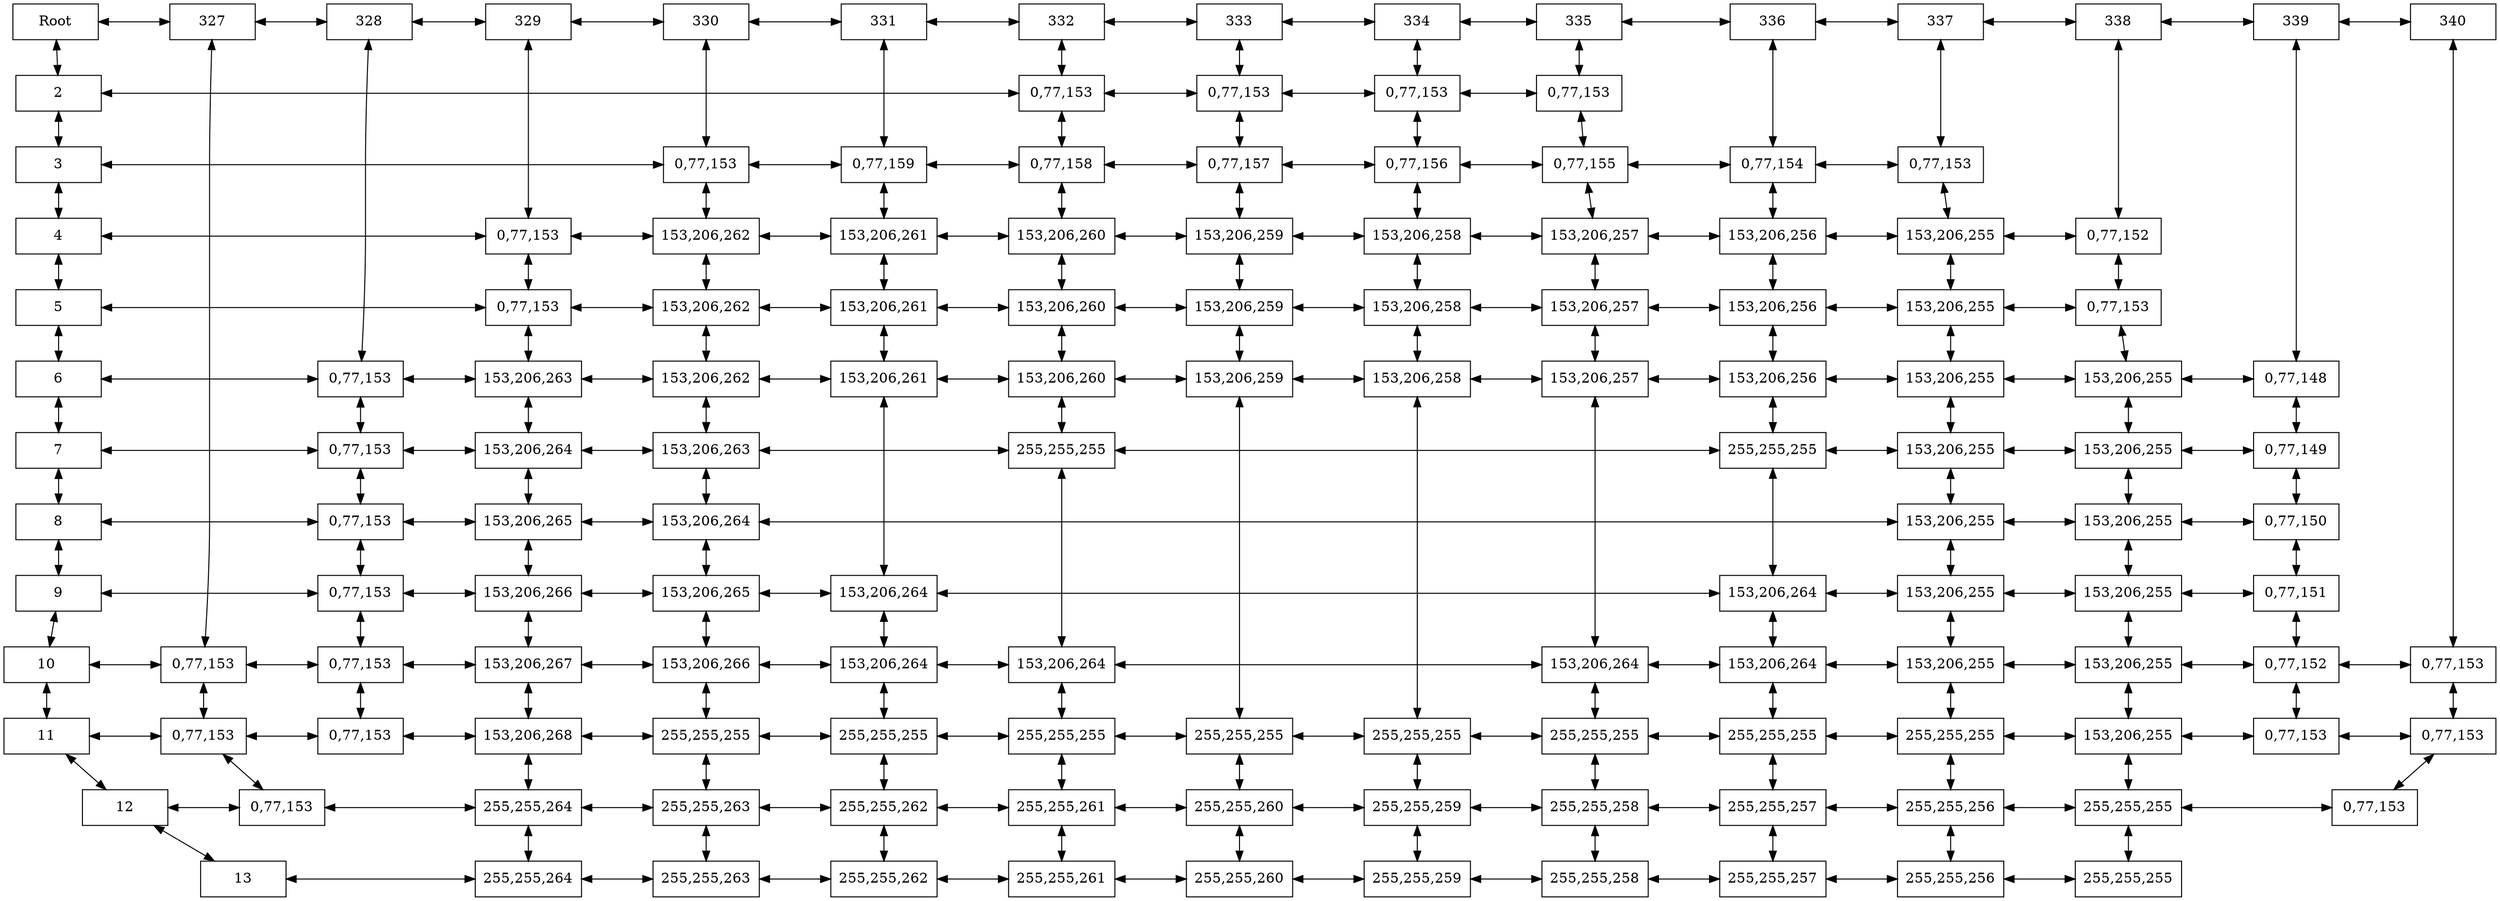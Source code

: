 digraph {
node [shape = rectangle, height=0.5, width=1.2];
graph [nodesep = 1];
rankdir=TB;
"-1--1"[label="Root"];
"-1-2"[label="2"];
"-1-3"[label="3"];
"-1-4"[label="4"];
"-1-5"[label="5"];
"-1-6"[label="6"];
"-1-7"[label="7"];
"-1-8"[label="8"];
"-1-9"[label="9"];
"-1-10"[label="10"];
"-1-11"[label="11"];
"-1-12"[label="12"];
"-1-13"[label="13"];
"327--1"[label="327"];
"327-10"[label="0,77,153"];
"327-11"[label="0,77,153"];
"327-12"[label="0,77,153"];
"328--1"[label="328"];
"328-6"[label="0,77,153"];
"328-7"[label="0,77,153"];
"328-8"[label="0,77,153"];
"328-9"[label="0,77,153"];
"328-10"[label="0,77,153"];
"328-11"[label="0,77,153"];
"329--1"[label="329"];
"329-4"[label="0,77,153"];
"329-5"[label="0,77,153"];
"329-6"[label="153,206,263"];
"329-7"[label="153,206,264"];
"329-8"[label="153,206,265"];
"329-9"[label="153,206,266"];
"329-10"[label="153,206,267"];
"329-11"[label="153,206,268"];
"329-12"[label="255,255,264"];
"329-13"[label="255,255,264"];
"330--1"[label="330"];
"330-3"[label="0,77,153"];
"330-4"[label="153,206,262"];
"330-5"[label="153,206,262"];
"330-6"[label="153,206,262"];
"330-7"[label="153,206,263"];
"330-8"[label="153,206,264"];
"330-9"[label="153,206,265"];
"330-10"[label="153,206,266"];
"330-11"[label="255,255,255"];
"330-12"[label="255,255,263"];
"330-13"[label="255,255,263"];
"331--1"[label="331"];
"331-3"[label="0,77,159"];
"331-4"[label="153,206,261"];
"331-5"[label="153,206,261"];
"331-6"[label="153,206,261"];
"331-9"[label="153,206,264"];
"331-10"[label="153,206,264"];
"331-11"[label="255,255,255"];
"331-12"[label="255,255,262"];
"331-13"[label="255,255,262"];
"332--1"[label="332"];
"332-2"[label="0,77,153"];
"332-3"[label="0,77,158"];
"332-4"[label="153,206,260"];
"332-5"[label="153,206,260"];
"332-6"[label="153,206,260"];
"332-7"[label="255,255,255"];
"332-10"[label="153,206,264"];
"332-11"[label="255,255,255"];
"332-12"[label="255,255,261"];
"332-13"[label="255,255,261"];
"333--1"[label="333"];
"333-2"[label="0,77,153"];
"333-3"[label="0,77,157"];
"333-4"[label="153,206,259"];
"333-5"[label="153,206,259"];
"333-6"[label="153,206,259"];
"333-11"[label="255,255,255"];
"333-12"[label="255,255,260"];
"333-13"[label="255,255,260"];
"334--1"[label="334"];
"334-2"[label="0,77,153"];
"334-3"[label="0,77,156"];
"334-4"[label="153,206,258"];
"334-5"[label="153,206,258"];
"334-6"[label="153,206,258"];
"334-11"[label="255,255,255"];
"334-12"[label="255,255,259"];
"334-13"[label="255,255,259"];
"335--1"[label="335"];
"335-2"[label="0,77,153"];
"335-3"[label="0,77,155"];
"335-4"[label="153,206,257"];
"335-5"[label="153,206,257"];
"335-6"[label="153,206,257"];
"335-10"[label="153,206,264"];
"335-11"[label="255,255,255"];
"335-12"[label="255,255,258"];
"335-13"[label="255,255,258"];
"336--1"[label="336"];
"336-3"[label="0,77,154"];
"336-4"[label="153,206,256"];
"336-5"[label="153,206,256"];
"336-6"[label="153,206,256"];
"336-7"[label="255,255,255"];
"336-9"[label="153,206,264"];
"336-10"[label="153,206,264"];
"336-11"[label="255,255,255"];
"336-12"[label="255,255,257"];
"336-13"[label="255,255,257"];
"337--1"[label="337"];
"337-3"[label="0,77,153"];
"337-4"[label="153,206,255"];
"337-5"[label="153,206,255"];
"337-6"[label="153,206,255"];
"337-7"[label="153,206,255"];
"337-8"[label="153,206,255"];
"337-9"[label="153,206,255"];
"337-10"[label="153,206,255"];
"337-11"[label="255,255,255"];
"337-12"[label="255,255,256"];
"337-13"[label="255,255,256"];
"338--1"[label="338"];
"338-4"[label="0,77,152"];
"338-5"[label="0,77,153"];
"338-6"[label="153,206,255"];
"338-7"[label="153,206,255"];
"338-8"[label="153,206,255"];
"338-9"[label="153,206,255"];
"338-10"[label="153,206,255"];
"338-11"[label="153,206,255"];
"338-12"[label="255,255,255"];
"338-13"[label="255,255,255"];
"339--1"[label="339"];
"339-6"[label="0,77,148"];
"339-7"[label="0,77,149"];
"339-8"[label="0,77,150"];
"339-9"[label="0,77,151"];
"339-10"[label="0,77,152"];
"339-11"[label="0,77,153"];
"340--1"[label="340"];
"340-10"[label="0,77,153"];
"340-11"[label="0,77,153"];
"340-12"[label="0,77,153"];
"-1--1"->"327--1"[dir=both];
"-1--1"->"-1-2"[dir=both];
"-1-2"->"332-2"[dir=both];
"-1-2"->"-1-3"[dir=both];
"-1-3"->"330-3"[dir=both];
"-1-3"->"-1-4"[dir=both];
"-1-4"->"329-4"[dir=both];
"-1-4"->"-1-5"[dir=both];
"-1-5"->"329-5"[dir=both];
"-1-5"->"-1-6"[dir=both];
"-1-6"->"328-6"[dir=both];
"-1-6"->"-1-7"[dir=both];
"-1-7"->"328-7"[dir=both];
"-1-7"->"-1-8"[dir=both];
"-1-8"->"328-8"[dir=both];
"-1-8"->"-1-9"[dir=both];
"-1-9"->"328-9"[dir=both];
"-1-9"->"-1-10"[dir=both];
"-1-10"->"327-10"[dir=both];
"-1-10"->"-1-11"[dir=both];
"-1-11"->"327-11"[dir=both];
"-1-11"->"-1-12"[dir=both];
"-1-12"->"327-12"[dir=both];
"-1-12"->"-1-13"[dir=both];
"-1-13"->"329-13"[dir=both];
"327--1"->"328--1"[dir=both];
"327--1"->"327-10"[dir=both];
"327-10"->"328-10"[dir=both];
"327-10"->"327-11"[dir=both];
"327-11"->"328-11"[dir=both];
"327-11"->"327-12"[dir=both];
"327-12"->"329-12"[dir=both];
"328--1"->"329--1"[dir=both];
"328--1"->"328-6"[dir=both];
"328-6"->"329-6"[dir=both];
"328-6"->"328-7"[dir=both];
"328-7"->"329-7"[dir=both];
"328-7"->"328-8"[dir=both];
"328-8"->"329-8"[dir=both];
"328-8"->"328-9"[dir=both];
"328-9"->"329-9"[dir=both];
"328-9"->"328-10"[dir=both];
"328-10"->"329-10"[dir=both];
"328-10"->"328-11"[dir=both];
"328-11"->"329-11"[dir=both];
"329--1"->"330--1"[dir=both];
"329--1"->"329-4"[dir=both];
"329-4"->"330-4"[dir=both];
"329-4"->"329-5"[dir=both];
"329-5"->"330-5"[dir=both];
"329-5"->"329-6"[dir=both];
"329-6"->"330-6"[dir=both];
"329-6"->"329-7"[dir=both];
"329-7"->"330-7"[dir=both];
"329-7"->"329-8"[dir=both];
"329-8"->"330-8"[dir=both];
"329-8"->"329-9"[dir=both];
"329-9"->"330-9"[dir=both];
"329-9"->"329-10"[dir=both];
"329-10"->"330-10"[dir=both];
"329-10"->"329-11"[dir=both];
"329-11"->"330-11"[dir=both];
"329-11"->"329-12"[dir=both];
"329-12"->"330-12"[dir=both];
"329-12"->"329-13"[dir=both];
"329-13"->"330-13"[dir=both];
"330--1"->"331--1"[dir=both];
"330--1"->"330-3"[dir=both];
"330-3"->"331-3"[dir=both];
"330-3"->"330-4"[dir=both];
"330-4"->"331-4"[dir=both];
"330-4"->"330-5"[dir=both];
"330-5"->"331-5"[dir=both];
"330-5"->"330-6"[dir=both];
"330-6"->"331-6"[dir=both];
"330-6"->"330-7"[dir=both];
"330-7"->"332-7"[dir=both];
"330-7"->"330-8"[dir=both];
"330-8"->"337-8"[dir=both];
"330-8"->"330-9"[dir=both];
"330-9"->"331-9"[dir=both];
"330-9"->"330-10"[dir=both];
"330-10"->"331-10"[dir=both];
"330-10"->"330-11"[dir=both];
"330-11"->"331-11"[dir=both];
"330-11"->"330-12"[dir=both];
"330-12"->"331-12"[dir=both];
"330-12"->"330-13"[dir=both];
"330-13"->"331-13"[dir=both];
"331--1"->"332--1"[dir=both];
"331--1"->"331-3"[dir=both];
"331-3"->"332-3"[dir=both];
"331-3"->"331-4"[dir=both];
"331-4"->"332-4"[dir=both];
"331-4"->"331-5"[dir=both];
"331-5"->"332-5"[dir=both];
"331-5"->"331-6"[dir=both];
"331-6"->"332-6"[dir=both];
"331-6"->"331-9"[dir=both];
"331-9"->"336-9"[dir=both];
"331-9"->"331-10"[dir=both];
"331-10"->"332-10"[dir=both];
"331-10"->"331-11"[dir=both];
"331-11"->"332-11"[dir=both];
"331-11"->"331-12"[dir=both];
"331-12"->"332-12"[dir=both];
"331-12"->"331-13"[dir=both];
"331-13"->"332-13"[dir=both];
"332--1"->"333--1"[dir=both];
"332--1"->"332-2"[dir=both];
"332-2"->"333-2"[dir=both];
"332-2"->"332-3"[dir=both];
"332-3"->"333-3"[dir=both];
"332-3"->"332-4"[dir=both];
"332-4"->"333-4"[dir=both];
"332-4"->"332-5"[dir=both];
"332-5"->"333-5"[dir=both];
"332-5"->"332-6"[dir=both];
"332-6"->"333-6"[dir=both];
"332-6"->"332-7"[dir=both];
"332-7"->"336-7"[dir=both];
"332-7"->"332-10"[dir=both];
"332-10"->"335-10"[dir=both];
"332-10"->"332-11"[dir=both];
"332-11"->"333-11"[dir=both];
"332-11"->"332-12"[dir=both];
"332-12"->"333-12"[dir=both];
"332-12"->"332-13"[dir=both];
"332-13"->"333-13"[dir=both];
"333--1"->"334--1"[dir=both];
"333--1"->"333-2"[dir=both];
"333-2"->"334-2"[dir=both];
"333-2"->"333-3"[dir=both];
"333-3"->"334-3"[dir=both];
"333-3"->"333-4"[dir=both];
"333-4"->"334-4"[dir=both];
"333-4"->"333-5"[dir=both];
"333-5"->"334-5"[dir=both];
"333-5"->"333-6"[dir=both];
"333-6"->"334-6"[dir=both];
"333-6"->"333-11"[dir=both];
"333-11"->"334-11"[dir=both];
"333-11"->"333-12"[dir=both];
"333-12"->"334-12"[dir=both];
"333-12"->"333-13"[dir=both];
"333-13"->"334-13"[dir=both];
"334--1"->"335--1"[dir=both];
"334--1"->"334-2"[dir=both];
"334-2"->"335-2"[dir=both];
"334-2"->"334-3"[dir=both];
"334-3"->"335-3"[dir=both];
"334-3"->"334-4"[dir=both];
"334-4"->"335-4"[dir=both];
"334-4"->"334-5"[dir=both];
"334-5"->"335-5"[dir=both];
"334-5"->"334-6"[dir=both];
"334-6"->"335-6"[dir=both];
"334-6"->"334-11"[dir=both];
"334-11"->"335-11"[dir=both];
"334-11"->"334-12"[dir=both];
"334-12"->"335-12"[dir=both];
"334-12"->"334-13"[dir=both];
"334-13"->"335-13"[dir=both];
"335--1"->"336--1"[dir=both];
"335--1"->"335-2"[dir=both];
"335-2"->"335-3"[dir=both];
"335-3"->"336-3"[dir=both];
"335-3"->"335-4"[dir=both];
"335-4"->"336-4"[dir=both];
"335-4"->"335-5"[dir=both];
"335-5"->"336-5"[dir=both];
"335-5"->"335-6"[dir=both];
"335-6"->"336-6"[dir=both];
"335-6"->"335-10"[dir=both];
"335-10"->"336-10"[dir=both];
"335-10"->"335-11"[dir=both];
"335-11"->"336-11"[dir=both];
"335-11"->"335-12"[dir=both];
"335-12"->"336-12"[dir=both];
"335-12"->"335-13"[dir=both];
"335-13"->"336-13"[dir=both];
"336--1"->"337--1"[dir=both];
"336--1"->"336-3"[dir=both];
"336-3"->"337-3"[dir=both];
"336-3"->"336-4"[dir=both];
"336-4"->"337-4"[dir=both];
"336-4"->"336-5"[dir=both];
"336-5"->"337-5"[dir=both];
"336-5"->"336-6"[dir=both];
"336-6"->"337-6"[dir=both];
"336-6"->"336-7"[dir=both];
"336-7"->"337-7"[dir=both];
"336-7"->"336-9"[dir=both];
"336-9"->"337-9"[dir=both];
"336-9"->"336-10"[dir=both];
"336-10"->"337-10"[dir=both];
"336-10"->"336-11"[dir=both];
"336-11"->"337-11"[dir=both];
"336-11"->"336-12"[dir=both];
"336-12"->"337-12"[dir=both];
"336-12"->"336-13"[dir=both];
"336-13"->"337-13"[dir=both];
"337--1"->"338--1"[dir=both];
"337--1"->"337-3"[dir=both];
"337-3"->"337-4"[dir=both];
"337-4"->"338-4"[dir=both];
"337-4"->"337-5"[dir=both];
"337-5"->"338-5"[dir=both];
"337-5"->"337-6"[dir=both];
"337-6"->"338-6"[dir=both];
"337-6"->"337-7"[dir=both];
"337-7"->"338-7"[dir=both];
"337-7"->"337-8"[dir=both];
"337-8"->"338-8"[dir=both];
"337-8"->"337-9"[dir=both];
"337-9"->"338-9"[dir=both];
"337-9"->"337-10"[dir=both];
"337-10"->"338-10"[dir=both];
"337-10"->"337-11"[dir=both];
"337-11"->"338-11"[dir=both];
"337-11"->"337-12"[dir=both];
"337-12"->"338-12"[dir=both];
"337-12"->"337-13"[dir=both];
"337-13"->"338-13"[dir=both];
"338--1"->"339--1"[dir=both];
"338--1"->"338-4"[dir=both];
"338-4"->"338-5"[dir=both];
"338-5"->"338-6"[dir=both];
"338-6"->"339-6"[dir=both];
"338-6"->"338-7"[dir=both];
"338-7"->"339-7"[dir=both];
"338-7"->"338-8"[dir=both];
"338-8"->"339-8"[dir=both];
"338-8"->"338-9"[dir=both];
"338-9"->"339-9"[dir=both];
"338-9"->"338-10"[dir=both];
"338-10"->"339-10"[dir=both];
"338-10"->"338-11"[dir=both];
"338-11"->"339-11"[dir=both];
"338-11"->"338-12"[dir=both];
"338-12"->"340-12"[dir=both];
"338-12"->"338-13"[dir=both];
"339--1"->"340--1"[dir=both];
"339--1"->"339-6"[dir=both];
"339-6"->"339-7"[dir=both];
"339-7"->"339-8"[dir=both];
"339-8"->"339-9"[dir=both];
"339-9"->"339-10"[dir=both];
"339-10"->"340-10"[dir=both];
"339-10"->"339-11"[dir=both];
"339-11"->"340-11"[dir=both];
"340--1"->"340-10"[dir=both];
"340-10"->"340-11"[dir=both];
"340-11"->"340-12"[dir=both];
{ rank=same; "-1--1" "327--1" "328--1" "329--1" "330--1" "331--1" "332--1" "333--1" "334--1" "335--1" "336--1" "337--1" "338--1" "339--1" "340--1" };
{ rank=same; "-1-2" "332-2" "333-2" "334-2" "335-2" };
{ rank=same; "-1-3" "330-3" "331-3" "332-3" "333-3" "334-3" "335-3" "336-3" "337-3" };
{ rank=same; "-1-4" "329-4" "330-4" "331-4" "332-4" "333-4" "334-4" "335-4" "336-4" "337-4" "338-4" };
{ rank=same; "-1-5" "329-5" "330-5" "331-5" "332-5" "333-5" "334-5" "335-5" "336-5" "337-5" "338-5" };
{ rank=same; "-1-6" "328-6" "329-6" "330-6" "331-6" "332-6" "333-6" "334-6" "335-6" "336-6" "337-6" "338-6" "339-6" };
{ rank=same; "-1-7" "328-7" "329-7" "330-7" "332-7" "336-7" "337-7" "338-7" "339-7" };
{ rank=same; "-1-8" "328-8" "329-8" "330-8" "337-8" "338-8" "339-8" };
{ rank=same; "-1-9" "328-9" "329-9" "330-9" "331-9" "336-9" "337-9" "338-9" "339-9" };
{ rank=same; "-1-10" "327-10" "328-10" "329-10" "330-10" "331-10" "332-10" "335-10" "336-10" "337-10" "338-10" "339-10" "340-10" };
{ rank=same; "-1-11" "327-11" "328-11" "329-11" "330-11" "331-11" "332-11" "333-11" "334-11" "335-11" "336-11" "337-11" "338-11" "339-11" "340-11" };
{ rank=same; "-1-12" "327-12" "329-12" "330-12" "331-12" "332-12" "333-12" "334-12" "335-12" "336-12" "337-12" "338-12" "340-12" };
{ rank=same; "-1-13" "329-13" "330-13" "331-13" "332-13" "333-13" "334-13" "335-13" "336-13" "337-13" "338-13" };
}